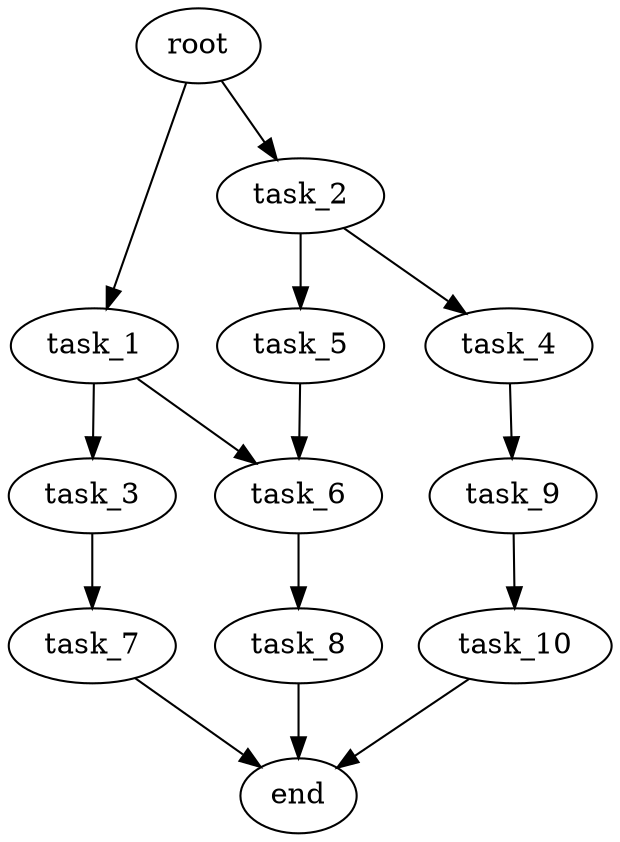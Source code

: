 digraph G {
  root [size="0.000000e+00"];
  task_1 [size="8.114278e+10"];
  task_2 [size="3.861401e+10"];
  task_3 [size="6.637225e+10"];
  task_4 [size="8.207655e+10"];
  task_5 [size="9.808201e+10"];
  task_6 [size="4.953791e+10"];
  task_7 [size="3.711591e+09"];
  task_8 [size="5.023409e+10"];
  task_9 [size="5.902214e+10"];
  task_10 [size="8.697133e+10"];
  end [size="0.000000e+00"];

  root -> task_1 [size="1.000000e-12"];
  root -> task_2 [size="1.000000e-12"];
  task_1 -> task_3 [size="6.637225e+08"];
  task_1 -> task_6 [size="2.476896e+08"];
  task_2 -> task_4 [size="8.207655e+08"];
  task_2 -> task_5 [size="9.808201e+08"];
  task_3 -> task_7 [size="3.711591e+07"];
  task_4 -> task_9 [size="5.902214e+08"];
  task_5 -> task_6 [size="2.476896e+08"];
  task_6 -> task_8 [size="5.023409e+08"];
  task_7 -> end [size="1.000000e-12"];
  task_8 -> end [size="1.000000e-12"];
  task_9 -> task_10 [size="8.697133e+08"];
  task_10 -> end [size="1.000000e-12"];
}
